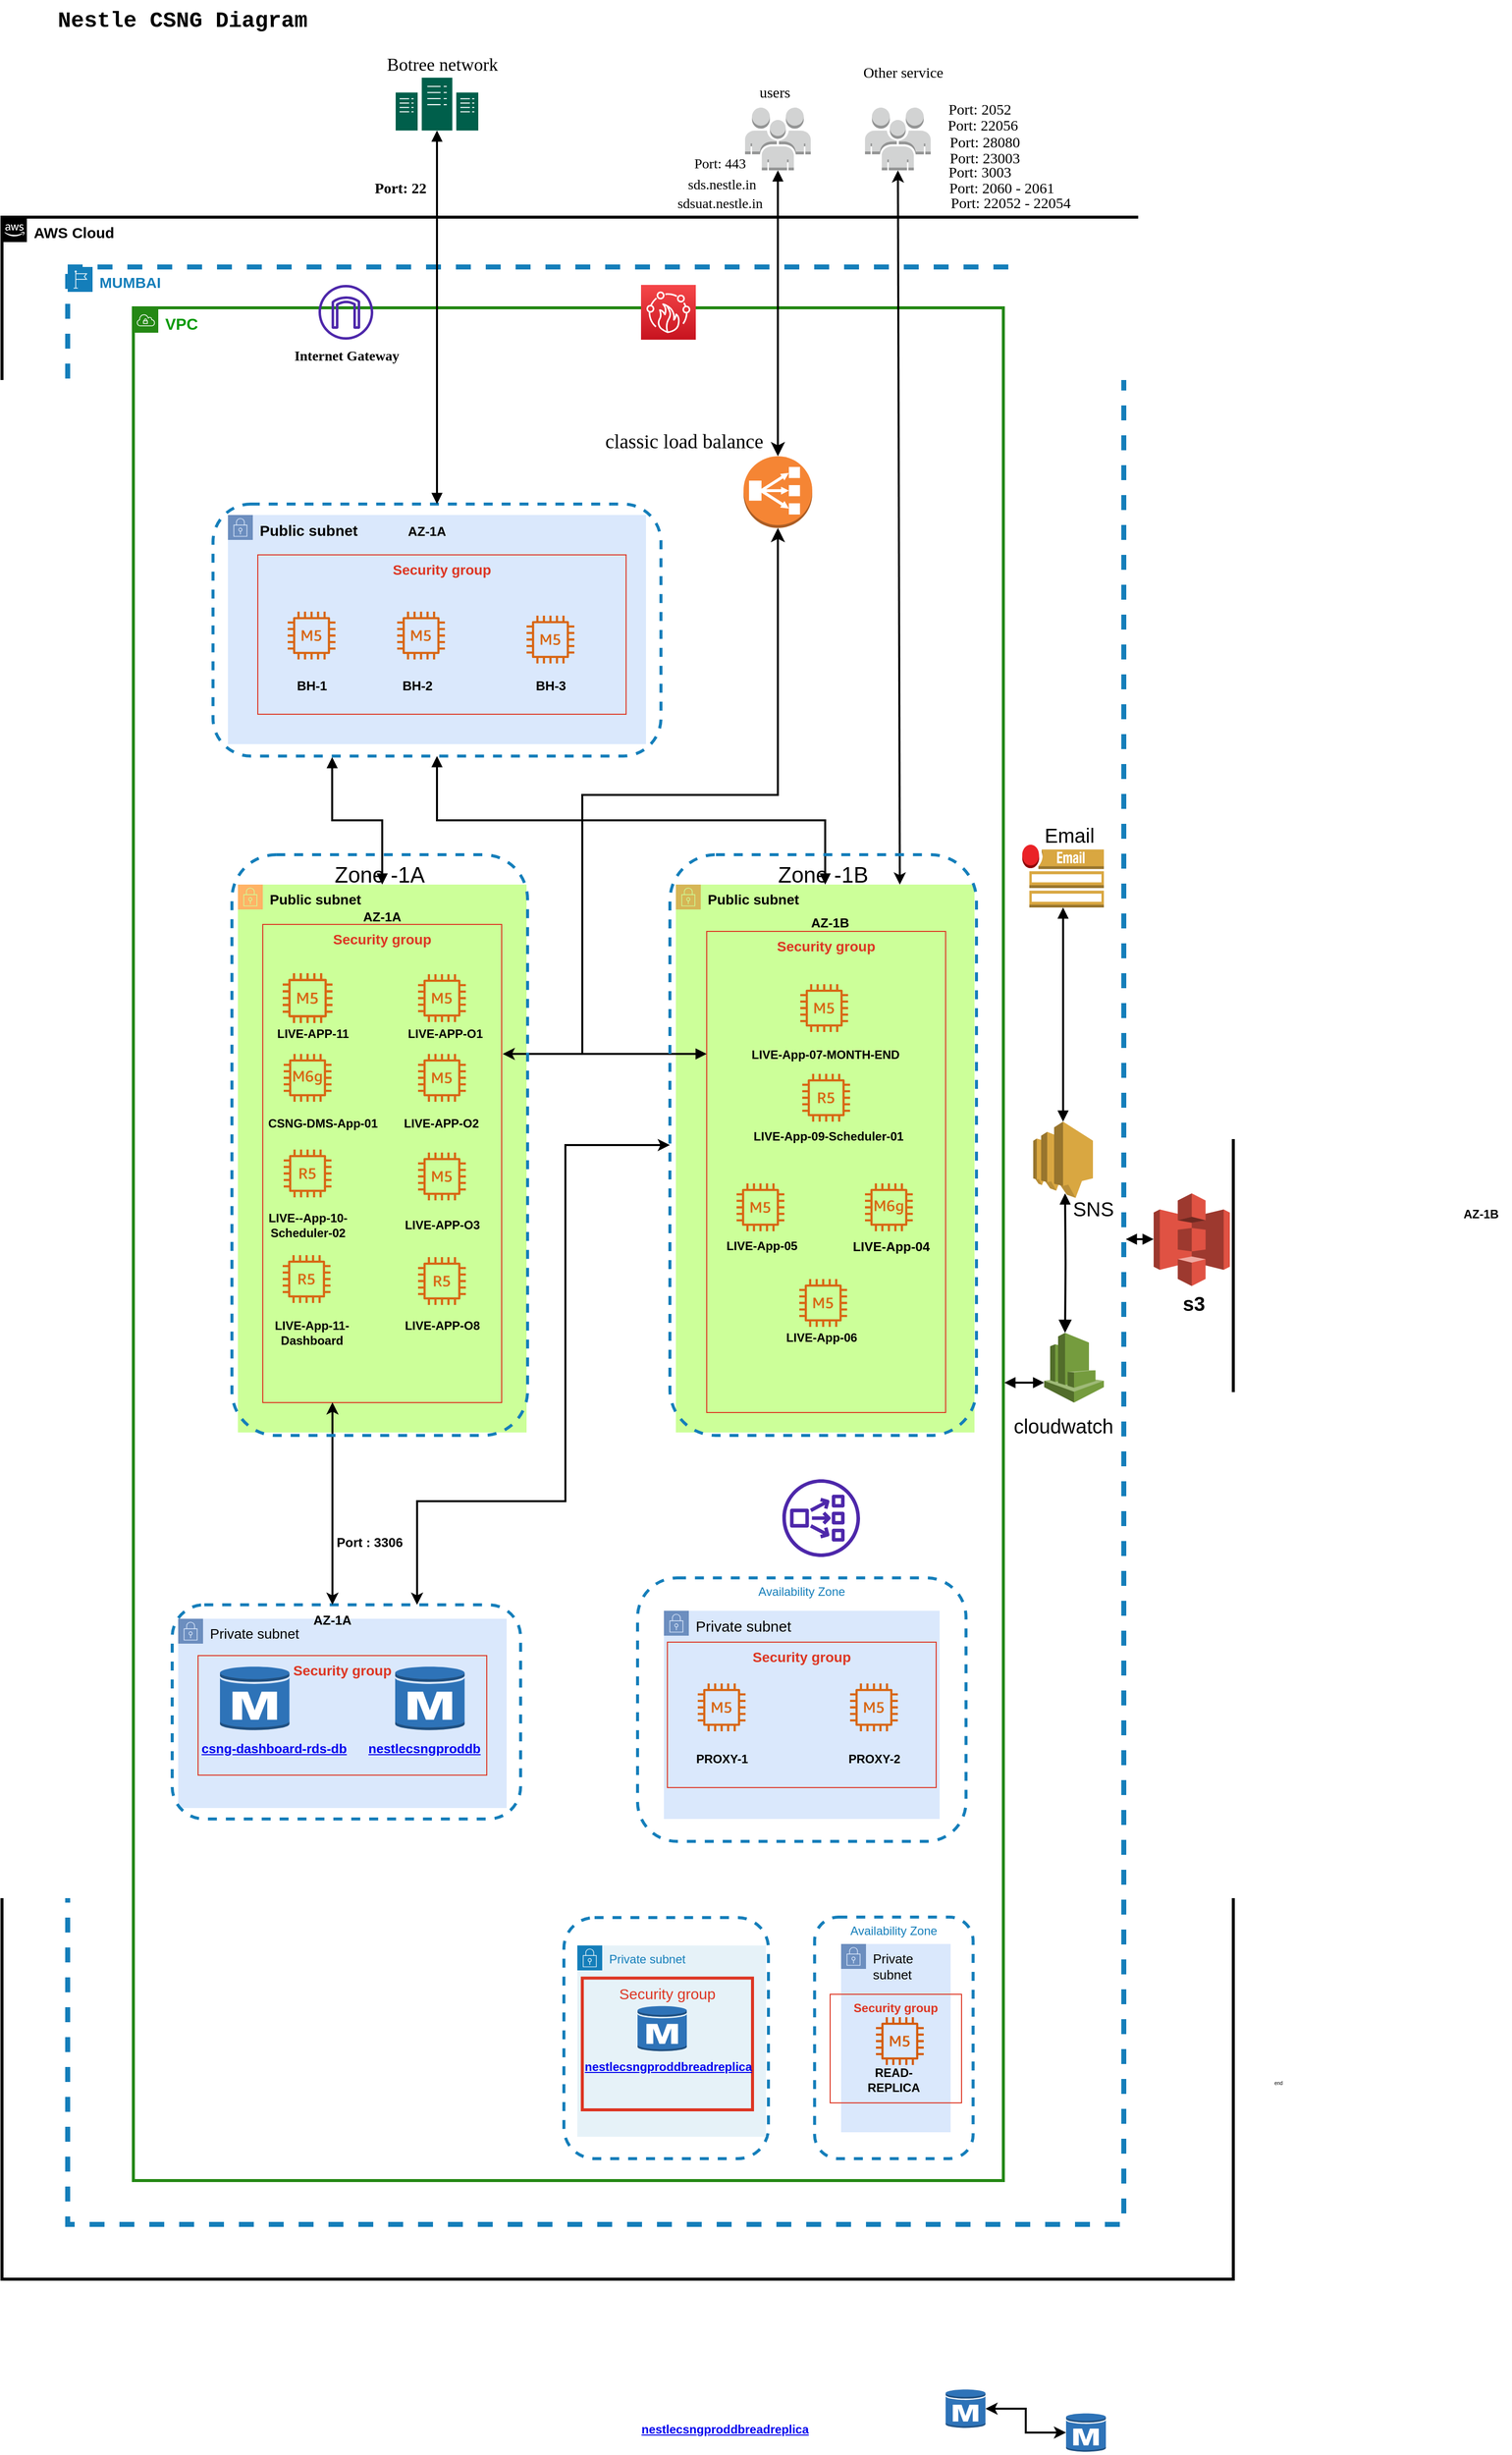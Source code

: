 <mxfile version="20.8.23" type="github">
  <diagram id="uND3n0JbfYk_nQdqDS2R" name="Page-1">
    <mxGraphModel dx="3143" dy="2284" grid="1" gridSize="11" guides="1" tooltips="1" connect="1" arrows="1" fold="1" page="1" pageScale="1" pageWidth="850" pageHeight="1100" math="0" shadow="0">
      <root>
        <mxCell id="0" />
        <mxCell id="1" parent="0" />
        <mxCell id="AcytjInfTmPCzd0XIlV4-133" value="" style="edgeStyle=orthogonalEdgeStyle;html=1;endArrow=block;elbow=vertical;startArrow=block;startFill=1;endFill=1;strokeColor=#000000;rounded=0;fontSize=13;exitX=0.266;exitY=1.004;exitDx=0;exitDy=0;exitPerimeter=0;startSize=6;sourcePerimeterSpacing=0;jumpSize=6;strokeWidth=2;" parent="1" source="AcytjInfTmPCzd0XIlV4-87" target="AcytjInfTmPCzd0XIlV4-8" edge="1">
          <mxGeometry width="100" relative="1" as="geometry">
            <mxPoint x="240" y="600" as="sourcePoint" />
            <mxPoint x="340" y="600" as="targetPoint" />
          </mxGeometry>
        </mxCell>
        <mxCell id="AcytjInfTmPCzd0XIlV4-2" value="AWS Cloud" style="points=[[0,0],[0.25,0],[0.5,0],[0.75,0],[1,0],[1,0.25],[1,0.5],[1,0.75],[1,1],[0.75,1],[0.5,1],[0.25,1],[0,1],[0,0.75],[0,0.5],[0,0.25]];outlineConnect=0;gradientColor=none;html=1;whiteSpace=wrap;fontSize=15;fontStyle=1;shape=mxgraph.aws4.group;grIcon=mxgraph.aws4.group_aws_cloud_alt;strokeColor=#000000;fillColor=none;verticalAlign=top;align=left;spacingLeft=30;fontColor=#000000;dashed=0;strokeWidth=3;" parent="1" vertex="1">
          <mxGeometry x="-77" y="20" width="1237" height="2070" as="geometry" />
        </mxCell>
        <mxCell id="AcytjInfTmPCzd0XIlV4-3" value="MUMBAI" style="points=[[0,0],[0.25,0],[0.5,0],[0.75,0],[1,0],[1,0.25],[1,0.5],[1,0.75],[1,1],[0.75,1],[0.5,1],[0.25,1],[0,1],[0,0.75],[0,0.5],[0,0.25]];outlineConnect=0;gradientColor=none;html=1;whiteSpace=wrap;fontSize=15;fontStyle=1;shape=mxgraph.aws4.group;grIcon=mxgraph.aws4.group_region;strokeColor=#147EBA;fillColor=none;verticalAlign=top;align=left;spacingLeft=30;fontColor=#147EBA;dashed=1;strokeWidth=5;shadow=0;" parent="1" vertex="1">
          <mxGeometry x="-11" y="70" width="1061" height="1965" as="geometry" />
        </mxCell>
        <mxCell id="AcytjInfTmPCzd0XIlV4-4" value="VPC" style="points=[[0,0],[0.25,0],[0.5,0],[0.75,0],[1,0],[1,0.25],[1,0.5],[1,0.75],[1,1],[0.75,1],[0.5,1],[0.25,1],[0,1],[0,0.75],[0,0.5],[0,0.25]];outlineConnect=0;gradientColor=none;html=1;whiteSpace=wrap;fontSize=16;fontStyle=1;shape=mxgraph.aws4.group;grIcon=mxgraph.aws4.group_vpc;strokeColor=#248814;fillColor=none;verticalAlign=top;align=left;spacingLeft=30;fontColor=#009900;dashed=0;strokeWidth=3;movable=1;resizable=1;rotatable=1;deletable=1;editable=1;connectable=1;labelBackgroundColor=none;" parent="1" vertex="1">
          <mxGeometry x="55" y="111" width="874" height="1880" as="geometry" />
        </mxCell>
        <mxCell id="AcytjInfTmPCzd0XIlV4-8" value="Public subnet" style="points=[[0,0],[0.25,0],[0.5,0],[0.75,0],[1,0],[1,0.25],[1,0.5],[1,0.75],[1,1],[0.75,1],[0.5,1],[0.25,1],[0,1],[0,0.75],[0,0.5],[0,0.25]];outlineConnect=0;html=1;whiteSpace=wrap;fontSize=14;fontStyle=1;shape=mxgraph.aws4.group;grIcon=mxgraph.aws4.group_security_group;grStroke=0;fillColor=#CCFF99;verticalAlign=top;align=left;spacingLeft=30;strokeColor=#FFB366;shadow=0;strokeWidth=3;" parent="1" vertex="1">
          <mxGeometry x="160" y="690" width="290" height="550" as="geometry" />
        </mxCell>
        <mxCell id="AcytjInfTmPCzd0XIlV4-9" value="Public subnet" style="points=[[0,0],[0.25,0],[0.5,0],[0.75,0],[1,0],[1,0.25],[1,0.5],[1,0.75],[1,1],[0.75,1],[0.5,1],[0.25,1],[0,1],[0,0.75],[0,0.5],[0,0.25]];outlineConnect=0;html=1;whiteSpace=wrap;fontSize=14;fontStyle=1;shape=mxgraph.aws4.group;grIcon=mxgraph.aws4.group_security_group;grStroke=0;strokeColor=#d6b656;fillColor=#CCFF99;verticalAlign=top;align=left;spacingLeft=30;dashed=0;gradientColor=none;" parent="1" vertex="1">
          <mxGeometry x="600" y="690" width="300" height="550" as="geometry" />
        </mxCell>
        <mxCell id="AcytjInfTmPCzd0XIlV4-16" value="" style="outlineConnect=0;fontColor=#232F3E;gradientColor=none;fillColor=#D86613;strokeColor=none;dashed=0;verticalLabelPosition=bottom;verticalAlign=top;align=center;html=1;fontSize=12;fontStyle=0;aspect=fixed;pointerEvents=1;shape=mxgraph.aws4.m5_instance;" parent="1" vertex="1">
          <mxGeometry x="205" y="779" width="50" height="50" as="geometry" />
        </mxCell>
        <mxCell id="AcytjInfTmPCzd0XIlV4-17" value="" style="outlineConnect=0;fontColor=#232F3E;gradientColor=none;fillColor=#D86613;strokeColor=none;dashed=0;verticalLabelPosition=bottom;verticalAlign=top;align=center;html=1;fontSize=12;fontStyle=0;aspect=fixed;pointerEvents=1;shape=mxgraph.aws4.m5_instance;" parent="1" vertex="1">
          <mxGeometry x="341" y="780" width="48" height="48" as="geometry" />
        </mxCell>
        <mxCell id="AcytjInfTmPCzd0XIlV4-20" value="" style="outlineConnect=0;fontColor=#232F3E;gradientColor=none;fillColor=#D86613;strokeColor=none;dashed=0;verticalLabelPosition=bottom;verticalAlign=top;align=center;html=1;fontSize=12;fontStyle=0;aspect=fixed;pointerEvents=1;shape=mxgraph.aws4.m5_instance;" parent="1" vertex="1">
          <mxGeometry x="341" y="959" width="48" height="48" as="geometry" />
        </mxCell>
        <mxCell id="AcytjInfTmPCzd0XIlV4-21" value="" style="outlineConnect=0;fontColor=#232F3E;gradientColor=none;fillColor=#D86613;strokeColor=none;dashed=0;verticalLabelPosition=bottom;verticalAlign=top;align=center;html=1;fontSize=12;fontStyle=0;aspect=fixed;pointerEvents=1;shape=mxgraph.aws4.m5_instance;" parent="1" vertex="1">
          <mxGeometry x="725" y="790" width="48" height="48" as="geometry" />
        </mxCell>
        <mxCell id="AcytjInfTmPCzd0XIlV4-22" value="" style="outlineConnect=0;fontColor=#232F3E;gradientColor=none;fillColor=#D86613;strokeColor=none;dashed=0;verticalLabelPosition=bottom;verticalAlign=top;align=center;html=1;fontSize=12;fontStyle=0;aspect=fixed;pointerEvents=1;shape=mxgraph.aws4.m5_instance;" parent="1" vertex="1">
          <mxGeometry x="661" y="990" width="48" height="48" as="geometry" />
        </mxCell>
        <mxCell id="AcytjInfTmPCzd0XIlV4-23" value="" style="outlineConnect=0;fontColor=#232F3E;gradientColor=none;fillColor=#D86613;strokeColor=none;dashed=0;verticalLabelPosition=bottom;verticalAlign=top;align=center;html=1;fontSize=12;fontStyle=0;aspect=fixed;pointerEvents=1;shape=mxgraph.aws4.m5_instance;" parent="1" vertex="1">
          <mxGeometry x="724" y="1086" width="48" height="48" as="geometry" />
        </mxCell>
        <mxCell id="YEiA6fVM-5rXdiScWKsi-11" style="edgeStyle=orthogonalEdgeStyle;rounded=0;jumpSize=6;orthogonalLoop=1;jettySize=auto;html=1;entryX=0.5;entryY=1;entryDx=0;entryDy=0;entryPerimeter=0;strokeWidth=2;startArrow=block;startFill=1;startSize=6;endSize=8;sourcePerimeterSpacing=0;targetPerimeterSpacing=0;" parent="1" source="YEiA6fVM-5rXdiScWKsi-16" target="AcytjInfTmPCzd0XIlV4-130" edge="1">
          <mxGeometry relative="1" as="geometry">
            <mxPoint x="662" y="1111.957" as="sourcePoint" />
            <Array as="points">
              <mxPoint x="506" y="860" />
              <mxPoint x="506" y="600" />
              <mxPoint x="703" y="600" />
            </Array>
          </mxGeometry>
        </mxCell>
        <mxCell id="AcytjInfTmPCzd0XIlV4-25" value="" style="outlineConnect=0;fontColor=#232F3E;gradientColor=none;fillColor=#D86613;strokeColor=none;dashed=0;verticalLabelPosition=bottom;verticalAlign=top;align=center;html=1;fontSize=12;fontStyle=0;aspect=fixed;pointerEvents=1;shape=mxgraph.aws4.r5_instance;" parent="1" vertex="1">
          <mxGeometry x="341" y="1064" width="48" height="48" as="geometry" />
        </mxCell>
        <mxCell id="AcytjInfTmPCzd0XIlV4-26" value="" style="outlineConnect=0;fontColor=#232F3E;gradientColor=none;fillColor=#D86613;strokeColor=none;dashed=0;verticalLabelPosition=bottom;verticalAlign=top;align=center;html=1;fontSize=12;fontStyle=0;aspect=fixed;pointerEvents=1;shape=mxgraph.aws4.r5_instance;" parent="1" vertex="1">
          <mxGeometry x="205" y="1062" width="48" height="48" as="geometry" />
        </mxCell>
        <mxCell id="AcytjInfTmPCzd0XIlV4-27" value="" style="outlineConnect=0;fontColor=#232F3E;gradientColor=none;fillColor=#D86613;strokeColor=none;dashed=0;verticalLabelPosition=bottom;verticalAlign=top;align=center;html=1;fontSize=12;fontStyle=0;aspect=fixed;pointerEvents=1;shape=mxgraph.aws4.r5_instance;" parent="1" vertex="1">
          <mxGeometry x="206" y="956" width="48" height="48" as="geometry" />
        </mxCell>
        <mxCell id="AcytjInfTmPCzd0XIlV4-28" value="" style="outlineConnect=0;fontColor=#232F3E;gradientColor=none;fillColor=#D86613;strokeColor=none;dashed=0;verticalLabelPosition=bottom;verticalAlign=top;align=center;html=1;fontSize=12;fontStyle=0;aspect=fixed;pointerEvents=1;shape=mxgraph.aws4.m6g_instance;" parent="1" vertex="1">
          <mxGeometry x="206" y="860" width="48" height="48" as="geometry" />
        </mxCell>
        <mxCell id="AcytjInfTmPCzd0XIlV4-29" value="" style="outlineConnect=0;fontColor=#232F3E;gradientColor=none;fillColor=#D86613;strokeColor=none;dashed=0;verticalLabelPosition=bottom;verticalAlign=top;align=center;html=1;fontSize=12;fontStyle=0;aspect=fixed;pointerEvents=1;shape=mxgraph.aws4.m6g_instance;" parent="1" vertex="1">
          <mxGeometry x="790" y="990" width="48" height="48" as="geometry" />
        </mxCell>
        <mxCell id="AcytjInfTmPCzd0XIlV4-31" value="" style="outlineConnect=0;fontColor=#232F3E;gradientColor=none;fillColor=#D86613;strokeColor=none;dashed=0;verticalLabelPosition=bottom;verticalAlign=top;align=center;html=1;fontSize=12;fontStyle=0;aspect=fixed;pointerEvents=1;shape=mxgraph.aws4.r5_instance;" parent="1" vertex="1">
          <mxGeometry x="727" y="880" width="48" height="48" as="geometry" />
        </mxCell>
        <mxCell id="AcytjInfTmPCzd0XIlV4-35" value="Public subnet" style="points=[[0,0],[0.25,0],[0.5,0],[0.75,0],[1,0],[1,0.25],[1,0.5],[1,0.75],[1,1],[0.75,1],[0.5,1],[0.25,1],[0,1],[0,0.75],[0,0.5],[0,0.25]];outlineConnect=0;html=1;whiteSpace=wrap;fontSize=15;fontStyle=1;shape=mxgraph.aws4.group;grIcon=mxgraph.aws4.group_security_group;grStroke=0;strokeColor=#6c8ebf;fillColor=#dae8fc;verticalAlign=top;align=left;spacingLeft=30;dashed=0;" parent="1" vertex="1">
          <mxGeometry x="150" y="319" width="420" height="230" as="geometry" />
        </mxCell>
        <mxCell id="AcytjInfTmPCzd0XIlV4-36" value="Security group" style="fillColor=none;strokeColor=#DD3522;verticalAlign=top;fontStyle=1;fontColor=#DD3522;fontSize=14;" parent="1" vertex="1">
          <mxGeometry x="180" y="359" width="370" height="160" as="geometry" />
        </mxCell>
        <mxCell id="AcytjInfTmPCzd0XIlV4-37" value="" style="outlineConnect=0;fontColor=#232F3E;gradientColor=none;fillColor=#D86613;strokeColor=none;dashed=0;verticalLabelPosition=bottom;verticalAlign=top;align=center;html=1;fontSize=12;fontStyle=0;aspect=fixed;pointerEvents=1;shape=mxgraph.aws4.m5_instance;" parent="1" vertex="1">
          <mxGeometry x="210" y="416" width="48" height="48" as="geometry" />
        </mxCell>
        <mxCell id="AcytjInfTmPCzd0XIlV4-38" value="" style="outlineConnect=0;fontColor=#232F3E;gradientColor=none;fillColor=#D86613;strokeColor=none;dashed=0;verticalLabelPosition=bottom;verticalAlign=top;align=center;html=1;fontSize=12;fontStyle=0;aspect=fixed;pointerEvents=1;shape=mxgraph.aws4.m5_instance;" parent="1" vertex="1">
          <mxGeometry x="320" y="416" width="48" height="48" as="geometry" />
        </mxCell>
        <mxCell id="AcytjInfTmPCzd0XIlV4-39" value="" style="outlineConnect=0;fontColor=#232F3E;gradientColor=none;fillColor=#D86613;strokeColor=none;dashed=0;verticalLabelPosition=bottom;verticalAlign=top;align=center;html=1;fontSize=12;fontStyle=0;aspect=fixed;pointerEvents=1;shape=mxgraph.aws4.m5_instance;" parent="1" vertex="1">
          <mxGeometry x="450" y="420" width="48" height="48" as="geometry" />
        </mxCell>
        <mxCell id="AcytjInfTmPCzd0XIlV4-40" value="BH-1" style="text;html=1;align=center;verticalAlign=middle;resizable=0;points=[];autosize=1;fontSize=13;fontStyle=1" parent="1" vertex="1">
          <mxGeometry x="209" y="475" width="50" height="30" as="geometry" />
        </mxCell>
        <mxCell id="AcytjInfTmPCzd0XIlV4-41" value="BH-2" style="text;html=1;align=center;verticalAlign=middle;resizable=0;points=[];autosize=1;fontSize=13;fontStyle=1" parent="1" vertex="1">
          <mxGeometry x="315" y="475" width="50" height="30" as="geometry" />
        </mxCell>
        <mxCell id="AcytjInfTmPCzd0XIlV4-42" value="BH-3" style="text;html=1;align=center;verticalAlign=middle;resizable=0;points=[];autosize=1;fontSize=13;fontStyle=1" parent="1" vertex="1">
          <mxGeometry x="449" y="475" width="50" height="30" as="geometry" />
        </mxCell>
        <mxCell id="AcytjInfTmPCzd0XIlV4-43" value="LIVE-APP-O1" style="text;html=1;align=center;verticalAlign=middle;resizable=0;points=[];autosize=1;fontStyle=1" parent="1" vertex="1">
          <mxGeometry x="318" y="825" width="100" height="30" as="geometry" />
        </mxCell>
        <mxCell id="AcytjInfTmPCzd0XIlV4-44" value="LIVE-APP-O2" style="text;html=1;align=center;verticalAlign=middle;resizable=0;points=[];autosize=1;fontStyle=1" parent="1" vertex="1">
          <mxGeometry x="314" y="915" width="100" height="30" as="geometry" />
        </mxCell>
        <mxCell id="AcytjInfTmPCzd0XIlV4-46" value="LIVE-APP-O8" style="text;html=1;align=center;verticalAlign=middle;resizable=0;points=[];autosize=1;fontStyle=1" parent="1" vertex="1">
          <mxGeometry x="315" y="1118" width="100" height="30" as="geometry" />
        </mxCell>
        <mxCell id="AcytjInfTmPCzd0XIlV4-47" value="LIVE-APP-O3" style="text;html=1;align=center;verticalAlign=middle;resizable=0;points=[];autosize=1;fontStyle=1" parent="1" vertex="1">
          <mxGeometry x="315" y="1017" width="100" height="30" as="geometry" />
        </mxCell>
        <mxCell id="AcytjInfTmPCzd0XIlV4-49" value="Private subnet" style="points=[[0,0],[0.25,0],[0.5,0],[0.75,0],[1,0],[1,0.25],[1,0.5],[1,0.75],[1,1],[0.75,1],[0.5,1],[0.25,1],[0,1],[0,0.75],[0,0.5],[0,0.25]];outlineConnect=0;html=1;whiteSpace=wrap;fontSize=15;fontStyle=0;shape=mxgraph.aws4.group;grIcon=mxgraph.aws4.group_security_group;grStroke=0;strokeColor=#6c8ebf;fillColor=#dae8fc;verticalAlign=top;align=left;spacingLeft=30;dashed=0;strokeWidth=3;" parent="1" vertex="1">
          <mxGeometry x="588" y="1419" width="277" height="209" as="geometry" />
        </mxCell>
        <mxCell id="AcytjInfTmPCzd0XIlV4-51" value="Security group" style="fillColor=none;strokeColor=#DD3522;verticalAlign=top;fontStyle=1;fontColor=#DD3522;fontSize=14;" parent="1" vertex="1">
          <mxGeometry x="591.5" y="1450.5" width="270" height="146" as="geometry" />
        </mxCell>
        <mxCell id="AcytjInfTmPCzd0XIlV4-52" value="" style="outlineConnect=0;fontColor=#232F3E;gradientColor=none;fillColor=#D86613;strokeColor=none;dashed=0;verticalLabelPosition=bottom;verticalAlign=top;align=center;html=1;fontSize=12;fontStyle=0;aspect=fixed;pointerEvents=1;shape=mxgraph.aws4.m5_instance;" parent="1" vertex="1">
          <mxGeometry x="775" y="1492" width="48" height="48" as="geometry" />
        </mxCell>
        <mxCell id="AcytjInfTmPCzd0XIlV4-54" value="" style="outlineConnect=0;fontColor=#232F3E;gradientColor=none;fillColor=#D86613;strokeColor=none;dashed=0;verticalLabelPosition=bottom;verticalAlign=top;align=center;html=1;fontSize=12;fontStyle=0;aspect=fixed;pointerEvents=1;shape=mxgraph.aws4.m5_instance;" parent="1" vertex="1">
          <mxGeometry x="622" y="1492" width="48" height="48" as="geometry" />
        </mxCell>
        <mxCell id="AcytjInfTmPCzd0XIlV4-55" value="PROXY-1" style="text;html=1;align=center;verticalAlign=middle;resizable=0;points=[];autosize=1;fontStyle=1" parent="1" vertex="1">
          <mxGeometry x="607.5" y="1551" width="77" height="33" as="geometry" />
        </mxCell>
        <mxCell id="AcytjInfTmPCzd0XIlV4-56" value="PROXY-2" style="text;html=1;align=center;verticalAlign=middle;resizable=0;points=[];autosize=1;fontStyle=1" parent="1" vertex="1">
          <mxGeometry x="760.5" y="1551" width="77" height="33" as="geometry" />
        </mxCell>
        <mxCell id="AcytjInfTmPCzd0XIlV4-60" value="" style="outlineConnect=0;fontColor=#232F3E;gradientColor=none;fillColor=#D86613;strokeColor=none;dashed=0;verticalLabelPosition=bottom;verticalAlign=top;align=center;html=1;fontSize=12;fontStyle=0;aspect=fixed;pointerEvents=1;shape=mxgraph.aws4.m5_instance;" parent="1" vertex="1">
          <mxGeometry x="341" y="860" width="48" height="48" as="geometry" />
        </mxCell>
        <mxCell id="AcytjInfTmPCzd0XIlV4-61" value="LIVE-APP-11" style="text;html=1;align=center;verticalAlign=middle;resizable=0;points=[];autosize=1;fontStyle=1" parent="1" vertex="1">
          <mxGeometry x="185" y="825" width="100" height="30" as="geometry" />
        </mxCell>
        <mxCell id="AcytjInfTmPCzd0XIlV4-62" value="CSNG-DMS-App-01" style="text;html=1;align=center;verticalAlign=middle;resizable=0;points=[];autosize=1;fontStyle=1" parent="1" vertex="1">
          <mxGeometry x="180" y="915" width="130" height="30" as="geometry" />
        </mxCell>
        <mxCell id="AcytjInfTmPCzd0XIlV4-63" value="LIVE-App-11-&lt;br&gt;Dashboard" style="text;html=1;align=center;verticalAlign=middle;resizable=0;points=[];autosize=1;fontStyle=1" parent="1" vertex="1">
          <mxGeometry x="184" y="1120" width="100" height="40" as="geometry" />
        </mxCell>
        <mxCell id="AcytjInfTmPCzd0XIlV4-64" value="LIVE--App-10-&lt;br&gt;Scheduler-02" style="text;html=1;align=center;verticalAlign=middle;resizable=0;points=[];autosize=1;fontStyle=1" parent="1" vertex="1">
          <mxGeometry x="180" y="1012" width="100" height="40" as="geometry" />
        </mxCell>
        <mxCell id="AcytjInfTmPCzd0XIlV4-66" value="LIVE-App-07-MONTH-END" style="text;html=1;align=center;verticalAlign=middle;resizable=0;points=[];autosize=1;fontStyle=1" parent="1" vertex="1">
          <mxGeometry x="661.5" y="844" width="176" height="33" as="geometry" />
        </mxCell>
        <mxCell id="AcytjInfTmPCzd0XIlV4-67" value="LIVE-App-05" style="text;html=1;align=center;verticalAlign=middle;resizable=0;points=[];autosize=1;fontStyle=1" parent="1" vertex="1">
          <mxGeometry x="636" y="1036" width="99" height="33" as="geometry" />
        </mxCell>
        <mxCell id="AcytjInfTmPCzd0XIlV4-68" value="LIVE-App-06" style="text;html=1;align=center;verticalAlign=middle;resizable=0;points=[];autosize=1;fontStyle=1" parent="1" vertex="1">
          <mxGeometry x="696" y="1128" width="99" height="33" as="geometry" />
        </mxCell>
        <mxCell id="AcytjInfTmPCzd0XIlV4-74" value="Private subnet" style="points=[[0,0],[0.25,0],[0.5,0],[0.75,0],[1,0],[1,0.25],[1,0.5],[1,0.75],[1,1],[0.75,1],[0.5,1],[0.25,1],[0,1],[0,0.75],[0,0.5],[0,0.25]];outlineConnect=0;html=1;whiteSpace=wrap;fontSize=14;fontStyle=0;shape=mxgraph.aws4.group;grIcon=mxgraph.aws4.group_security_group;grStroke=0;strokeColor=#6c8ebf;fillColor=#dae8fc;verticalAlign=top;align=left;spacingLeft=30;dashed=0;" parent="1" vertex="1">
          <mxGeometry x="100" y="1427" width="330" height="190" as="geometry" />
        </mxCell>
        <mxCell id="AcytjInfTmPCzd0XIlV4-75" value="Security group" style="fillColor=none;strokeColor=#DD3522;verticalAlign=top;fontStyle=1;fontColor=#DD3522;fontSize=14;" parent="1" vertex="1">
          <mxGeometry x="120" y="1464" width="290" height="120" as="geometry" />
        </mxCell>
        <mxCell id="AcytjInfTmPCzd0XIlV4-76" value="" style="outlineConnect=0;dashed=0;verticalLabelPosition=bottom;verticalAlign=top;align=center;html=1;shape=mxgraph.aws3.rds_db_instance;fillColor=#2E73B8;gradientColor=none;" parent="1" vertex="1">
          <mxGeometry x="142" y="1474" width="69.75" height="66" as="geometry" />
        </mxCell>
        <mxCell id="AcytjInfTmPCzd0XIlV4-78" value="" style="outlineConnect=0;dashed=0;verticalLabelPosition=bottom;verticalAlign=top;align=center;html=1;shape=mxgraph.aws3.rds_db_instance;fillColor=#2E73B8;gradientColor=none;" parent="1" vertex="1">
          <mxGeometry x="318" y="1474" width="69.75" height="66" as="geometry" />
        </mxCell>
        <mxCell id="AcytjInfTmPCzd0XIlV4-79" value="&lt;a class=&quot;awsui-util-ml-m&quot; id=&quot;db-list-page-db-identifier-col&quot; href=&quot;https://ap-south-1.console.aws.amazon.com/rds/home?region=ap-south-1#database:id=csng-dashboard-rds-db;is-cluster=false&quot; style=&quot;font-size: 13px;&quot;&gt;csng-dashboard-rds-db&lt;/a&gt;" style="text;html=1;align=center;verticalAlign=middle;resizable=0;points=[];autosize=1;fontSize=13;fontStyle=1;fontColor=#000000;" parent="1" vertex="1">
          <mxGeometry x="108" y="1540" width="176" height="33" as="geometry" />
        </mxCell>
        <mxCell id="AcytjInfTmPCzd0XIlV4-80" value="&lt;a class=&quot;awsui-util-ml-m&quot; id=&quot;db-list-page-db-identifier-col&quot; href=&quot;https://ap-south-1.console.aws.amazon.com/rds/home?region=ap-south-1#database:id=nestlecsngproddb;is-cluster=false&quot; style=&quot;font-size: 13px;&quot;&gt;nestlecsngproddb&lt;/a&gt;" style="text;html=1;align=center;verticalAlign=middle;resizable=0;points=[];autosize=1;fontSize=13;fontStyle=1" parent="1" vertex="1">
          <mxGeometry x="275" y="1540" width="143" height="33" as="geometry" />
        </mxCell>
        <mxCell id="AcytjInfTmPCzd0XIlV4-82" value="Private subnet" style="points=[[0,0],[0.25,0],[0.5,0],[0.75,0],[1,0],[1,0.25],[1,0.5],[1,0.75],[1,1],[0.75,1],[0.5,1],[0.25,1],[0,1],[0,0.75],[0,0.5],[0,0.25]];outlineConnect=0;html=1;whiteSpace=wrap;fontSize=13;fontStyle=0;shape=mxgraph.aws4.group;grIcon=mxgraph.aws4.group_security_group;grStroke=0;strokeColor=#6c8ebf;fillColor=#dae8fc;verticalAlign=top;align=left;spacingLeft=30;dashed=0;" parent="1" vertex="1">
          <mxGeometry x="766" y="1753.5" width="110" height="189" as="geometry" />
        </mxCell>
        <mxCell id="MZ1Xdm0v1KdBK9hO3Rlp-37" style="edgeStyle=orthogonalEdgeStyle;rounded=0;jumpSize=6;orthogonalLoop=1;jettySize=auto;html=1;exitX=1;exitY=0.5;exitDx=0;exitDy=0;exitPerimeter=0;strokeWidth=2;fontSize=15;startArrow=classic;startFill=1;startSize=6;endSize=6;sourcePerimeterSpacing=0;targetPerimeterSpacing=0;" edge="1" parent="1" source="AcytjInfTmPCzd0XIlV4-84" target="MZ1Xdm0v1KdBK9hO3Rlp-36">
          <mxGeometry relative="1" as="geometry" />
        </mxCell>
        <mxCell id="AcytjInfTmPCzd0XIlV4-84" value="" style="outlineConnect=0;dashed=0;verticalLabelPosition=bottom;verticalAlign=top;align=center;html=1;shape=mxgraph.aws3.rds_db_instance;fillColor=#2E73B8;gradientColor=none;" parent="1" vertex="1">
          <mxGeometry x="871" y="2200" width="40" height="40" as="geometry" />
        </mxCell>
        <mxCell id="AcytjInfTmPCzd0XIlV4-87" value="" style="fillColor=none;strokeColor=#147EBA;dashed=1;verticalAlign=top;fontStyle=1;fontColor=#147EBA;strokeWidth=3;fontSize=15;movable=1;resizable=1;rotatable=1;deletable=1;editable=1;connectable=1;rounded=1;" parent="1" vertex="1">
          <mxGeometry x="135" y="308" width="450" height="253" as="geometry" />
        </mxCell>
        <mxCell id="AcytjInfTmPCzd0XIlV4-91" value="Security group" style="fillColor=none;strokeColor=#DD3522;verticalAlign=top;fontStyle=1;fontColor=#DD3522;fontSize=12;" parent="1" vertex="1">
          <mxGeometry x="755" y="1804" width="132" height="109" as="geometry" />
        </mxCell>
        <mxCell id="AcytjInfTmPCzd0XIlV4-95" value="" style="fillColor=none;strokeColor=#147EBA;dashed=1;verticalAlign=top;fontStyle=0;fontColor=#147EBA;strokeWidth=3;rounded=1;" parent="1" vertex="1">
          <mxGeometry x="94" y="1413" width="350" height="215" as="geometry" />
        </mxCell>
        <mxCell id="AcytjInfTmPCzd0XIlV4-96" value="" style="fillColor=none;strokeColor=#147EBA;dashed=1;verticalAlign=top;fontStyle=0;fontColor=#147EBA;fontSize=13;strokeWidth=3;rounded=1;" parent="1" vertex="1">
          <mxGeometry x="487.5" y="1727" width="205.5" height="242" as="geometry" />
        </mxCell>
        <mxCell id="AcytjInfTmPCzd0XIlV4-97" value="LIVE-App-09-Scheduler-01" style="text;html=1;align=center;verticalAlign=middle;resizable=0;points=[];autosize=1;fontSize=12;fontStyle=1" parent="1" vertex="1">
          <mxGeometry x="665" y="926" width="176" height="33" as="geometry" />
        </mxCell>
        <mxCell id="AcytjInfTmPCzd0XIlV4-99" value="LIVE-App-04" style="text;html=1;align=center;verticalAlign=middle;resizable=0;points=[];autosize=1;fontSize=13;fontStyle=1" parent="1" vertex="1">
          <mxGeometry x="766" y="1036" width="99" height="33" as="geometry" />
        </mxCell>
        <mxCell id="AcytjInfTmPCzd0XIlV4-100" value="" style="pointerEvents=1;shadow=0;dashed=0;html=1;strokeColor=none;fillColor=#005F4B;labelPosition=center;verticalLabelPosition=bottom;verticalAlign=top;align=center;outlineConnect=0;shape=mxgraph.veeam2.datacenter;fontSize=13;" parent="1" vertex="1">
          <mxGeometry x="318.5" y="-120" width="83" height="53" as="geometry" />
        </mxCell>
        <mxCell id="YEiA6fVM-5rXdiScWKsi-7" style="edgeStyle=orthogonalEdgeStyle;rounded=0;jumpSize=6;orthogonalLoop=1;jettySize=auto;html=1;entryX=0.5;entryY=0;entryDx=0;entryDy=0;entryPerimeter=0;strokeWidth=2;startArrow=block;startFill=1;startSize=6;endSize=8;sourcePerimeterSpacing=0;targetPerimeterSpacing=0;" parent="1" source="AcytjInfTmPCzd0XIlV4-101" target="AcytjInfTmPCzd0XIlV4-130" edge="1">
          <mxGeometry relative="1" as="geometry" />
        </mxCell>
        <mxCell id="AcytjInfTmPCzd0XIlV4-101" value="" style="outlineConnect=0;dashed=0;verticalLabelPosition=bottom;verticalAlign=top;align=center;html=1;shape=mxgraph.aws3.users;fillColor=#D2D3D3;gradientColor=none;strokeWidth=3;fontSize=13;fontFamily=Georgia;" parent="1" vertex="1">
          <mxGeometry x="669.5" y="-90" width="66" height="63" as="geometry" />
        </mxCell>
        <mxCell id="AcytjInfTmPCzd0XIlV4-102" value="" style="outlineConnect=0;dashed=0;verticalLabelPosition=bottom;verticalAlign=top;align=center;html=1;shape=mxgraph.aws3.s3;fillColor=#E05243;gradientColor=none;strokeWidth=3;fontSize=13;" parent="1" vertex="1">
          <mxGeometry x="1080" y="1000" width="76.5" height="93" as="geometry" />
        </mxCell>
        <mxCell id="AcytjInfTmPCzd0XIlV4-103" value="" style="outlineConnect=0;dashed=0;verticalLabelPosition=bottom;verticalAlign=top;align=center;html=1;shape=mxgraph.aws3.cloudwatch;fillColor=#759C3E;gradientColor=none;strokeWidth=3;fontSize=13;" parent="1" vertex="1">
          <mxGeometry x="970" y="1140" width="60" height="70" as="geometry" />
        </mxCell>
        <mxCell id="AcytjInfTmPCzd0XIlV4-104" value="" style="outlineConnect=0;dashed=0;verticalLabelPosition=bottom;verticalAlign=top;align=center;html=1;shape=mxgraph.aws3.sns;fillColor=#D9A741;gradientColor=none;strokeWidth=3;fontSize=13;" parent="1" vertex="1">
          <mxGeometry x="959" y="928" width="60" height="76.5" as="geometry" />
        </mxCell>
        <mxCell id="AcytjInfTmPCzd0XIlV4-105" value="" style="outlineConnect=0;dashed=0;verticalLabelPosition=bottom;verticalAlign=top;align=center;html=1;shape=mxgraph.aws3.email_notification;fillColor=#D9A741;gradientColor=none;strokeWidth=3;fontSize=13;" parent="1" vertex="1">
          <mxGeometry x="948" y="650" width="82" height="63" as="geometry" />
        </mxCell>
        <mxCell id="AcytjInfTmPCzd0XIlV4-106" value="" style="edgeStyle=orthogonalEdgeStyle;html=1;endArrow=block;elbow=vertical;startArrow=block;startFill=1;endFill=1;strokeColor=#000000;rounded=0;fontSize=13;exitX=0.5;exitY=1;exitDx=0;exitDy=0;exitPerimeter=0;entryX=0.5;entryY=0;entryDx=0;entryDy=0;entryPerimeter=0;strokeWidth=2;" parent="1" source="AcytjInfTmPCzd0XIlV4-105" target="AcytjInfTmPCzd0XIlV4-104" edge="1">
          <mxGeometry width="100" relative="1" as="geometry">
            <mxPoint x="950" y="830" as="sourcePoint" />
            <mxPoint x="1050" y="830" as="targetPoint" />
          </mxGeometry>
        </mxCell>
        <mxCell id="AcytjInfTmPCzd0XIlV4-107" value="" style="edgeStyle=orthogonalEdgeStyle;html=1;endArrow=block;elbow=vertical;startArrow=block;startFill=1;endFill=1;strokeColor=#000000;rounded=0;fontSize=13;entryX=0.35;entryY=0;entryDx=0;entryDy=0;entryPerimeter=0;jumpSize=12;targetPerimeterSpacing=0;endSize=8;sourcePerimeterSpacing=0;strokeWidth=2;" parent="1" target="AcytjInfTmPCzd0XIlV4-103" edge="1">
          <mxGeometry width="100" relative="1" as="geometry">
            <mxPoint x="991" y="1000" as="sourcePoint" />
            <mxPoint x="1040" y="1060" as="targetPoint" />
          </mxGeometry>
        </mxCell>
        <mxCell id="AcytjInfTmPCzd0XIlV4-108" value="" style="edgeStyle=orthogonalEdgeStyle;html=1;endArrow=block;elbow=vertical;startArrow=block;startFill=1;endFill=1;strokeColor=#000000;rounded=0;fontSize=13;strokeWidth=2;" parent="1" edge="1">
          <mxGeometry width="100" relative="1" as="geometry">
            <mxPoint x="930" y="1190" as="sourcePoint" />
            <mxPoint x="970" y="1190" as="targetPoint" />
          </mxGeometry>
        </mxCell>
        <mxCell id="AcytjInfTmPCzd0XIlV4-109" value="" style="edgeStyle=orthogonalEdgeStyle;html=1;endArrow=block;elbow=vertical;startArrow=block;startFill=1;endFill=1;strokeColor=#000000;rounded=0;fontSize=13;fontColor=#000000;strokeWidth=2;" parent="1" target="AcytjInfTmPCzd0XIlV4-102" edge="1">
          <mxGeometry width="100" relative="1" as="geometry">
            <mxPoint x="1052" y="1046" as="sourcePoint" />
            <mxPoint x="1122" y="1046.429" as="targetPoint" />
          </mxGeometry>
        </mxCell>
        <mxCell id="AcytjInfTmPCzd0XIlV4-130" value="" style="outlineConnect=0;dashed=0;verticalLabelPosition=bottom;verticalAlign=top;align=center;html=1;shape=mxgraph.aws3.classic_load_balancer;fillColor=#F58534;gradientColor=none;strokeWidth=3;fontSize=13;" parent="1" vertex="1">
          <mxGeometry x="668" y="260" width="69" height="72" as="geometry" />
        </mxCell>
        <mxCell id="AcytjInfTmPCzd0XIlV4-134" value="" style="edgeStyle=orthogonalEdgeStyle;html=1;endArrow=block;elbow=vertical;startArrow=block;startFill=1;endFill=1;strokeColor=#000000;rounded=0;fontSize=13;exitX=0.5;exitY=1;exitDx=0;exitDy=0;strokeWidth=2;" parent="1" source="AcytjInfTmPCzd0XIlV4-87" target="AcytjInfTmPCzd0XIlV4-9" edge="1">
          <mxGeometry width="100" relative="1" as="geometry">
            <mxPoint x="370" y="610" as="sourcePoint" />
            <mxPoint x="470" y="610" as="targetPoint" />
          </mxGeometry>
        </mxCell>
        <mxCell id="AcytjInfTmPCzd0XIlV4-137" value="" style="edgeStyle=orthogonalEdgeStyle;html=1;endArrow=block;elbow=vertical;startArrow=block;startFill=1;endFill=1;strokeColor=#000000;rounded=0;fontSize=13;strokeWidth=2;" parent="1" source="AcytjInfTmPCzd0XIlV4-100" target="AcytjInfTmPCzd0XIlV4-87" edge="1">
          <mxGeometry width="100" relative="1" as="geometry">
            <mxPoint x="210" y="190" as="sourcePoint" />
            <mxPoint x="310" y="190" as="targetPoint" />
          </mxGeometry>
        </mxCell>
        <mxCell id="MZ1Xdm0v1KdBK9hO3Rlp-25" style="edgeStyle=orthogonalEdgeStyle;rounded=0;orthogonalLoop=1;jettySize=auto;html=1;entryX=0;entryY=0.5;entryDx=0;entryDy=0;strokeWidth=2;fontSize=15;startArrow=classic;startFill=1;targetPerimeterSpacing=0;sourcePerimeterSpacing=-9;startSize=6;" edge="1" parent="1" target="YEiA6fVM-5rXdiScWKsi-66">
          <mxGeometry relative="1" as="geometry">
            <mxPoint x="340.0" y="1413" as="sourcePoint" />
            <Array as="points">
              <mxPoint x="340" y="1309" />
              <mxPoint x="489" y="1309" />
              <mxPoint x="489" y="952" />
            </Array>
          </mxGeometry>
        </mxCell>
        <mxCell id="AcytjInfTmPCzd0XIlV4-148" value="Botree network" style="text;html=1;align=center;verticalAlign=middle;resizable=0;points=[];autosize=1;fontSize=18;strokeWidth=3;perimeterSpacing=2;fontStyle=0;fontFamily=Georgia;" parent="1" vertex="1">
          <mxGeometry x="293" y="-150" width="143" height="33" as="geometry" />
        </mxCell>
        <mxCell id="AcytjInfTmPCzd0XIlV4-149" value="users" style="text;html=1;align=center;verticalAlign=middle;resizable=0;points=[];autosize=1;fontSize=15;fontStyle=0;fontFamily=Georgia;" parent="1" vertex="1">
          <mxGeometry x="671" y="-123" width="55" height="33" as="geometry" />
        </mxCell>
        <mxCell id="AcytjInfTmPCzd0XIlV4-150" value="&lt;b&gt;&lt;font style=&quot;font-size: 20px&quot;&gt;s3&lt;/font&gt;&lt;/b&gt;" style="text;html=1;align=center;verticalAlign=middle;resizable=0;points=[];autosize=1;fontSize=13;" parent="1" vertex="1">
          <mxGeometry x="1100" y="1100" width="40" height="20" as="geometry" />
        </mxCell>
        <mxCell id="AcytjInfTmPCzd0XIlV4-151" value="&lt;font style=&quot;font-size: 20px&quot;&gt;cloudwatch&lt;/font&gt;" style="text;html=1;align=center;verticalAlign=middle;resizable=0;points=[];autosize=1;fontSize=13;" parent="1" vertex="1">
          <mxGeometry x="929" y="1223" width="120" height="20" as="geometry" />
        </mxCell>
        <mxCell id="AcytjInfTmPCzd0XIlV4-152" value="&lt;span style=&quot;font-size: 20px&quot;&gt;SNS&lt;/span&gt;" style="text;html=1;align=center;verticalAlign=middle;resizable=0;points=[];autosize=1;fontSize=13;" parent="1" vertex="1">
          <mxGeometry x="989" y="1004.5" width="60" height="20" as="geometry" />
        </mxCell>
        <mxCell id="AcytjInfTmPCzd0XIlV4-155" value="&lt;span style=&quot;font-size: 20px&quot;&gt;Email&lt;/span&gt;" style="text;html=1;align=center;verticalAlign=middle;resizable=0;points=[];autosize=1;fontSize=13;" parent="1" vertex="1">
          <mxGeometry x="960" y="630" width="70" height="20" as="geometry" />
        </mxCell>
        <mxCell id="AcytjInfTmPCzd0XIlV4-157" value="&lt;span style=&quot;font-size: 20px&quot;&gt;classic load balance&lt;/span&gt;" style="text;html=1;align=center;verticalAlign=middle;resizable=0;points=[];autosize=1;fontSize=13;fontStyle=0;fontFamily=Garamond;" parent="1" vertex="1">
          <mxGeometry x="519.5" y="227" width="176" height="33" as="geometry" />
        </mxCell>
        <mxCell id="YEiA6fVM-5rXdiScWKsi-16" value="Security group" style="fillColor=none;strokeColor=#DD3522;verticalAlign=top;fontStyle=1;fontColor=#DD3522;fontSize=14;" parent="1" vertex="1">
          <mxGeometry x="631" y="737" width="240" height="483" as="geometry" />
        </mxCell>
        <mxCell id="YEiA6fVM-5rXdiScWKsi-18" value="Security group" style="fillColor=none;strokeColor=#DD3522;verticalAlign=top;fontStyle=1;fontColor=#DD3522;fontSize=14;" parent="1" vertex="1">
          <mxGeometry x="185" y="730" width="240" height="480" as="geometry" />
        </mxCell>
        <mxCell id="YEiA6fVM-5rXdiScWKsi-21" value="AZ-1A" style="text;html=1;strokeColor=none;fillColor=none;align=center;verticalAlign=middle;whiteSpace=wrap;rounded=0;fontSize=13;fontColor=#000000;fontStyle=1" parent="1" vertex="1">
          <mxGeometry x="275" y="707" width="60" height="30" as="geometry" />
        </mxCell>
        <mxCell id="YEiA6fVM-5rXdiScWKsi-29" value="AZ-1B" style="text;html=1;strokeColor=none;fillColor=none;align=center;verticalAlign=middle;whiteSpace=wrap;rounded=0;fontSize=13;fontColor=#000000;fontStyle=1" parent="1" vertex="1">
          <mxGeometry x="725" y="713" width="60" height="30" as="geometry" />
        </mxCell>
        <mxCell id="YEiA6fVM-5rXdiScWKsi-30" value="AZ-1B" style="text;html=1;strokeColor=none;fillColor=none;align=center;verticalAlign=middle;whiteSpace=wrap;rounded=0;fontSize=12;fontColor=#000000;fontStyle=1" parent="1" vertex="1">
          <mxGeometry x="1379" y="1006" width="60" height="30" as="geometry" />
        </mxCell>
        <mxCell id="YEiA6fVM-5rXdiScWKsi-31" value="READ-REPLICA" style="text;html=1;strokeColor=none;fillColor=none;align=center;verticalAlign=middle;whiteSpace=wrap;rounded=0;fontSize=12;fontColor=#000000;fontStyle=1" parent="1" vertex="1">
          <mxGeometry x="789" y="1875" width="60" height="30" as="geometry" />
        </mxCell>
        <mxCell id="YEiA6fVM-5rXdiScWKsi-32" value="AZ-1A" style="text;html=1;strokeColor=none;fillColor=none;align=center;verticalAlign=middle;whiteSpace=wrap;rounded=0;fontSize=13;fontColor=#000000;fontStyle=1" parent="1" vertex="1">
          <mxGeometry x="320" y="320" width="60" height="30" as="geometry" />
        </mxCell>
        <mxCell id="MZ1Xdm0v1KdBK9hO3Rlp-24" style="edgeStyle=orthogonalEdgeStyle;rounded=0;orthogonalLoop=1;jettySize=auto;html=1;entryX=0.34;entryY=0.943;entryDx=0;entryDy=0;entryPerimeter=0;fontSize=15;strokeWidth=2;startArrow=classic;startFill=1;" edge="1" parent="1" source="YEiA6fVM-5rXdiScWKsi-33" target="YEiA6fVM-5rXdiScWKsi-65">
          <mxGeometry relative="1" as="geometry" />
        </mxCell>
        <mxCell id="YEiA6fVM-5rXdiScWKsi-33" value="AZ-1A" style="text;html=1;strokeColor=none;fillColor=none;align=center;verticalAlign=middle;whiteSpace=wrap;rounded=0;fontSize=13;fontColor=#000000;fontStyle=1" parent="1" vertex="1">
          <mxGeometry x="225" y="1413" width="60" height="30" as="geometry" />
        </mxCell>
        <mxCell id="YEiA6fVM-5rXdiScWKsi-34" value="" style="endArrow=none;startArrow=classic;html=1;rounded=0;strokeColor=#000000;strokeWidth=2;fontSize=12;fontColor=#000000;startSize=6;endSize=6;sourcePerimeterSpacing=0;targetPerimeterSpacing=0;jumpStyle=none;jumpSize=6;endFill=0;" parent="1" edge="1">
          <mxGeometry width="50" height="50" relative="1" as="geometry">
            <mxPoint x="426" y="860" as="sourcePoint" />
            <mxPoint x="510" y="860" as="targetPoint" />
          </mxGeometry>
        </mxCell>
        <mxCell id="YEiA6fVM-5rXdiScWKsi-37" value="" style="endArrow=classic;startArrow=classic;html=1;rounded=0;strokeColor=#000000;strokeWidth=2;fontSize=12;fontColor=#000000;startSize=6;endSize=6;sourcePerimeterSpacing=0;targetPerimeterSpacing=-20;jumpStyle=none;jumpSize=6;entryX=0.75;entryY=0;entryDx=0;entryDy=0;" parent="1" source="YEiA6fVM-5rXdiScWKsi-39" target="AcytjInfTmPCzd0XIlV4-9" edge="1">
          <mxGeometry width="50" height="50" relative="1" as="geometry">
            <mxPoint x="825" y="-30" as="sourcePoint" />
            <mxPoint x="530" y="770" as="targetPoint" />
          </mxGeometry>
        </mxCell>
        <mxCell id="YEiA6fVM-5rXdiScWKsi-39" value="" style="outlineConnect=0;dashed=0;verticalLabelPosition=bottom;verticalAlign=top;align=center;html=1;shape=mxgraph.aws3.users;fillColor=#D2D3D3;gradientColor=none;strokeWidth=3;fontSize=13;" parent="1" vertex="1">
          <mxGeometry x="790" y="-90" width="66" height="63" as="geometry" />
        </mxCell>
        <mxCell id="AcytjInfTmPCzd0XIlV4-85" value="&lt;a class=&quot;awsui-util-ml-m&quot; id=&quot;db-list-page-db-identifier-col&quot; href=&quot;https://ap-south-1.console.aws.amazon.com/rds/home?region=ap-south-1#database:id=nestlecsngproddbreadreplica;is-cluster=false&quot;&gt;nestlecsngproddbreadreplica&lt;/a&gt;" style="text;html=1;align=center;verticalAlign=middle;resizable=0;points=[];autosize=1;fontStyle=1;fontColor=#000000;" parent="1" vertex="1">
          <mxGeometry x="550" y="2224" width="198" height="33" as="geometry" />
        </mxCell>
        <mxCell id="YEiA6fVM-5rXdiScWKsi-44" value="Port: 22" style="text;html=1;align=center;verticalAlign=middle;resizable=0;points=[];autosize=1;fontSize=15;fontStyle=1;fontFamily=Times New Roman;" parent="1" vertex="1">
          <mxGeometry x="284" y="-27" width="77" height="33" as="geometry" />
        </mxCell>
        <mxCell id="YEiA6fVM-5rXdiScWKsi-46" value="Other service" style="text;html=1;align=center;verticalAlign=middle;resizable=0;points=[];autosize=1;fontSize=15;fontStyle=0;fontFamily=Georgia;" parent="1" vertex="1">
          <mxGeometry x="773" y="-143" width="110" height="33" as="geometry" />
        </mxCell>
        <mxCell id="YEiA6fVM-5rXdiScWKsi-48" value="" style="sketch=0;outlineConnect=0;fontColor=#232F3E;gradientColor=none;fillColor=#4D27AA;strokeColor=none;dashed=0;verticalLabelPosition=bottom;verticalAlign=top;align=center;html=1;fontSize=12;fontStyle=0;aspect=fixed;pointerEvents=1;shape=mxgraph.aws4.internet_gateway;shadow=0;labelBackgroundColor=none;strokeWidth=3;" parent="1" vertex="1">
          <mxGeometry x="241" y="88" width="55" height="55" as="geometry" />
        </mxCell>
        <mxCell id="YEiA6fVM-5rXdiScWKsi-49" value="Internet Gateway" style="text;html=1;align=center;verticalAlign=middle;resizable=0;points=[];autosize=1;fontSize=14;fontStyle=1;fontFamily=Garamond;" parent="1" vertex="1">
          <mxGeometry x="203" y="143" width="132" height="33" as="geometry" />
        </mxCell>
        <mxCell id="YEiA6fVM-5rXdiScWKsi-50" value="Port: 443" style="text;html=1;align=center;verticalAlign=middle;resizable=0;points=[];autosize=1;fontSize=14;fontStyle=0;fontFamily=Georgia;" parent="1" vertex="1">
          <mxGeometry x="600" y="-50" width="88" height="33" as="geometry" />
        </mxCell>
        <mxCell id="YEiA6fVM-5rXdiScWKsi-52" value="sds.nestle.in" style="text;html=1;align=center;verticalAlign=middle;resizable=0;points=[];autosize=1;fontSize=14;fontStyle=0;fontFamily=Georgia;" parent="1" vertex="1">
          <mxGeometry x="596.5" y="-29" width="99" height="33" as="geometry" />
        </mxCell>
        <mxCell id="YEiA6fVM-5rXdiScWKsi-53" value="sdsuat.nestle.in" style="text;html=1;align=center;verticalAlign=middle;resizable=0;points=[];autosize=1;fontSize=14;fontStyle=0;fontFamily=Georgia;" parent="1" vertex="1">
          <mxGeometry x="583.5" y="-10" width="121" height="33" as="geometry" />
        </mxCell>
        <mxCell id="YEiA6fVM-5rXdiScWKsi-54" value="Port:&amp;nbsp;22056" style="text;html=1;align=center;verticalAlign=middle;resizable=0;points=[];autosize=1;fontSize=15;fontStyle=0;fontFamily=Times New Roman;" parent="1" vertex="1">
          <mxGeometry x="858" y="-90" width="99" height="33" as="geometry" />
        </mxCell>
        <mxCell id="YEiA6fVM-5rXdiScWKsi-58" value="Port:&amp;nbsp;28080" style="text;html=1;align=center;verticalAlign=middle;resizable=0;points=[];autosize=1;fontSize=15;fontStyle=0;fontFamily=Times New Roman;" parent="1" vertex="1">
          <mxGeometry x="860" y="-73" width="99" height="33" as="geometry" />
        </mxCell>
        <mxCell id="YEiA6fVM-5rXdiScWKsi-59" value="Port:&amp;nbsp;3003" style="text;html=1;align=center;verticalAlign=middle;resizable=0;points=[];autosize=1;fontSize=15;fontStyle=0;fontFamily=Times New Roman;" parent="1" vertex="1">
          <mxGeometry x="861" y="-43" width="88" height="33" as="geometry" />
        </mxCell>
        <mxCell id="YEiA6fVM-5rXdiScWKsi-60" value="Port:&amp;nbsp;22052 - 22054" style="text;html=1;align=center;verticalAlign=middle;resizable=0;points=[];autosize=1;fontSize=15;fontStyle=0;fontFamily=Times New Roman;" parent="1" vertex="1">
          <mxGeometry x="864" y="-12" width="143" height="33" as="geometry" />
        </mxCell>
        <mxCell id="YEiA6fVM-5rXdiScWKsi-61" value="Port:&amp;nbsp;2060 - 2061" style="text;html=1;align=center;verticalAlign=middle;resizable=0;points=[];autosize=1;fontSize=15;fontStyle=0;fontFamily=Times New Roman;" parent="1" vertex="1">
          <mxGeometry x="861" y="-27" width="132" height="33" as="geometry" />
        </mxCell>
        <mxCell id="YEiA6fVM-5rXdiScWKsi-62" value="Port:&amp;nbsp;23003" style="text;html=1;align=center;verticalAlign=middle;resizable=0;points=[];autosize=1;fontSize=15;fontStyle=0;fontFamily=Times New Roman;" parent="1" vertex="1">
          <mxGeometry x="860" y="-57" width="99" height="33" as="geometry" />
        </mxCell>
        <mxCell id="YEiA6fVM-5rXdiScWKsi-63" value="Port:&amp;nbsp;2052" style="text;html=1;align=center;verticalAlign=middle;resizable=0;points=[];autosize=1;fontSize=15;fontStyle=0;fontFamily=Times New Roman;" parent="1" vertex="1">
          <mxGeometry x="861" y="-106" width="88" height="33" as="geometry" />
        </mxCell>
        <mxCell id="YEiA6fVM-5rXdiScWKsi-64" value="Nestle CSNG Diagram" style="text;html=1;align=center;verticalAlign=middle;resizable=0;points=[];autosize=1;fontSize=22;strokeWidth=3;perimeterSpacing=2;fontStyle=1;fontFamily=Courier New;" parent="1" vertex="1">
          <mxGeometry x="-34" y="-198" width="275" height="44" as="geometry" />
        </mxCell>
        <mxCell id="YEiA6fVM-5rXdiScWKsi-65" value="Zone -1A" style="fillColor=none;strokeColor=#147EBA;dashed=1;verticalAlign=top;fontStyle=0;fontColor=#000000;shadow=0;labelBackgroundColor=none;sketch=0;strokeWidth=3;fontSize=22;rounded=1;" parent="1" vertex="1">
          <mxGeometry x="154" y="660" width="297" height="583" as="geometry" />
        </mxCell>
        <mxCell id="YEiA6fVM-5rXdiScWKsi-66" value="Zone -1B" style="fillColor=none;strokeColor=#147EBA;dashed=1;verticalAlign=top;fontStyle=0;fontColor=#000000;shadow=0;labelBackgroundColor=none;sketch=0;strokeWidth=3;fontSize=22;rounded=1;" parent="1" vertex="1">
          <mxGeometry x="594" y="660" width="308" height="583" as="geometry" />
        </mxCell>
        <mxCell id="YEiA6fVM-5rXdiScWKsi-71" value="end" style="text;html=1;align=center;verticalAlign=middle;resizable=0;points=[];autosize=1;strokeColor=none;fillColor=none;fontSize=5;fontColor=#000000;" parent="1" vertex="1">
          <mxGeometry x="1188" y="1881" width="33" height="22" as="geometry" />
        </mxCell>
        <mxCell id="YEiA6fVM-5rXdiScWKsi-72" value="" style="sketch=0;points=[[0,0,0],[0.25,0,0],[0.5,0,0],[0.75,0,0],[1,0,0],[0,1,0],[0.25,1,0],[0.5,1,0],[0.75,1,0],[1,1,0],[0,0.25,0],[0,0.5,0],[0,0.75,0],[1,0.25,0],[1,0.5,0],[1,0.75,0]];outlineConnect=0;fontColor=#232F3E;gradientColor=#F54749;gradientDirection=north;fillColor=#C7131F;strokeColor=#ffffff;dashed=0;verticalLabelPosition=bottom;verticalAlign=top;align=center;html=1;fontSize=12;fontStyle=0;aspect=fixed;shape=mxgraph.aws4.resourceIcon;resIcon=mxgraph.aws4.firewall_manager;rounded=1;shadow=0;labelBackgroundColor=none;strokeWidth=3;fontFamily=Times New Roman;" parent="1" vertex="1">
          <mxGeometry x="565" y="88" width="55" height="55" as="geometry" />
        </mxCell>
        <mxCell id="MZ1Xdm0v1KdBK9hO3Rlp-3" value="" style="sketch=0;outlineConnect=0;fontColor=#232F3E;gradientColor=none;fillColor=#4D27AA;strokeColor=none;dashed=0;verticalLabelPosition=bottom;verticalAlign=top;align=center;html=1;fontSize=12;fontStyle=0;aspect=fixed;pointerEvents=1;shape=mxgraph.aws4.network_load_balancer;" vertex="1" parent="1">
          <mxGeometry x="707" y="1287" width="78" height="78" as="geometry" />
        </mxCell>
        <mxCell id="MZ1Xdm0v1KdBK9hO3Rlp-4" value="Availability Zone" style="fillColor=none;strokeColor=#147EBA;dashed=1;verticalAlign=top;fontStyle=0;fontColor=#147EBA;strokeWidth=3;rounded=1;" vertex="1" parent="1">
          <mxGeometry x="561.5" y="1386" width="330" height="264.5" as="geometry" />
        </mxCell>
        <mxCell id="MZ1Xdm0v1KdBK9hO3Rlp-9" value="Private subnet" style="points=[[0,0],[0.25,0],[0.5,0],[0.75,0],[1,0],[1,0.25],[1,0.5],[1,0.75],[1,1],[0.75,1],[0.5,1],[0.25,1],[0,1],[0,0.75],[0,0.5],[0,0.25]];outlineConnect=0;gradientColor=none;html=1;whiteSpace=wrap;fontSize=12;fontStyle=0;container=1;pointerEvents=0;collapsible=0;recursiveResize=0;shape=mxgraph.aws4.group;grIcon=mxgraph.aws4.group_security_group;grStroke=0;strokeColor=#147EBA;fillColor=#E6F2F8;verticalAlign=top;align=left;spacingLeft=30;fontColor=#147EBA;dashed=0;rounded=1;strokeWidth=3;" vertex="1" parent="1">
          <mxGeometry x="501" y="1755" width="189.5" height="192" as="geometry" />
        </mxCell>
        <mxCell id="MZ1Xdm0v1KdBK9hO3Rlp-33" value="" style="outlineConnect=0;dashed=0;verticalLabelPosition=bottom;verticalAlign=top;align=center;html=1;shape=mxgraph.aws3.rds_db_instance;fillColor=#2E73B8;gradientColor=none;rounded=1;shadow=0;sketch=0;strokeWidth=3;fontSize=15;" vertex="1" parent="MZ1Xdm0v1KdBK9hO3Rlp-9">
          <mxGeometry x="60.5" y="60" width="49.5" height="47" as="geometry" />
        </mxCell>
        <mxCell id="MZ1Xdm0v1KdBK9hO3Rlp-35" value="Security group" style="fillColor=none;strokeColor=#DD3522;verticalAlign=top;fontStyle=0;fontColor=#DD3522;rounded=0;shadow=0;sketch=0;strokeWidth=3;fontSize=15;" vertex="1" parent="MZ1Xdm0v1KdBK9hO3Rlp-9">
          <mxGeometry x="5" y="32.75" width="171" height="132.25" as="geometry" />
        </mxCell>
        <mxCell id="MZ1Xdm0v1KdBK9hO3Rlp-38" value="&lt;a style=&quot;border-color: var(--border-color); font-size: 12px; font-weight: 700;&quot; class=&quot;awsui-util-ml-m&quot; id=&quot;db-list-page-db-identifier-col&quot; href=&quot;https://ap-south-1.console.aws.amazon.com/rds/home?region=ap-south-1#database:id=nestlecsngproddbreadreplica;is-cluster=false&quot;&gt;nestlecsngproddbreadreplica&lt;/a&gt;" style="text;html=1;align=center;verticalAlign=middle;resizable=0;points=[];autosize=1;fontSize=13;" vertex="1" parent="MZ1Xdm0v1KdBK9hO3Rlp-9">
          <mxGeometry x="-8.5" y="104" width="198" height="33" as="geometry" />
        </mxCell>
        <mxCell id="MZ1Xdm0v1KdBK9hO3Rlp-12" value="Availability Zone" style="fillColor=none;strokeColor=#147EBA;dashed=1;verticalAlign=top;fontStyle=0;fontColor=#147EBA;strokeWidth=3;rounded=1;" vertex="1" parent="1">
          <mxGeometry x="739.37" y="1726.5" width="159.25" height="242.5" as="geometry" />
        </mxCell>
        <mxCell id="MZ1Xdm0v1KdBK9hO3Rlp-17" value="" style="sketch=0;outlineConnect=0;fontColor=#232F3E;gradientColor=none;fillColor=#D45B07;strokeColor=none;dashed=0;verticalLabelPosition=bottom;verticalAlign=top;align=center;html=1;fontSize=12;fontStyle=0;aspect=fixed;pointerEvents=1;shape=mxgraph.aws4.m5_instance;rounded=1;shadow=0;strokeWidth=3;" vertex="1" parent="1">
          <mxGeometry x="801" y="1827" width="48" height="48" as="geometry" />
        </mxCell>
        <mxCell id="MZ1Xdm0v1KdBK9hO3Rlp-27" value="Port : 3306" style="text;html=1;strokeColor=none;fillColor=none;align=center;verticalAlign=middle;whiteSpace=wrap;rounded=0;fontSize=13;fontColor=#000000;fontStyle=1" vertex="1" parent="1">
          <mxGeometry x="255" y="1335" width="75" height="30" as="geometry" />
        </mxCell>
        <mxCell id="MZ1Xdm0v1KdBK9hO3Rlp-36" value="" style="outlineConnect=0;dashed=0;verticalLabelPosition=bottom;verticalAlign=top;align=center;html=1;shape=mxgraph.aws3.rds_db_instance;fillColor=#2E73B8;gradientColor=none;rounded=0;shadow=0;sketch=0;strokeWidth=3;fontSize=15;" vertex="1" parent="1">
          <mxGeometry x="992" y="2224" width="40" height="40" as="geometry" />
        </mxCell>
      </root>
    </mxGraphModel>
  </diagram>
</mxfile>
